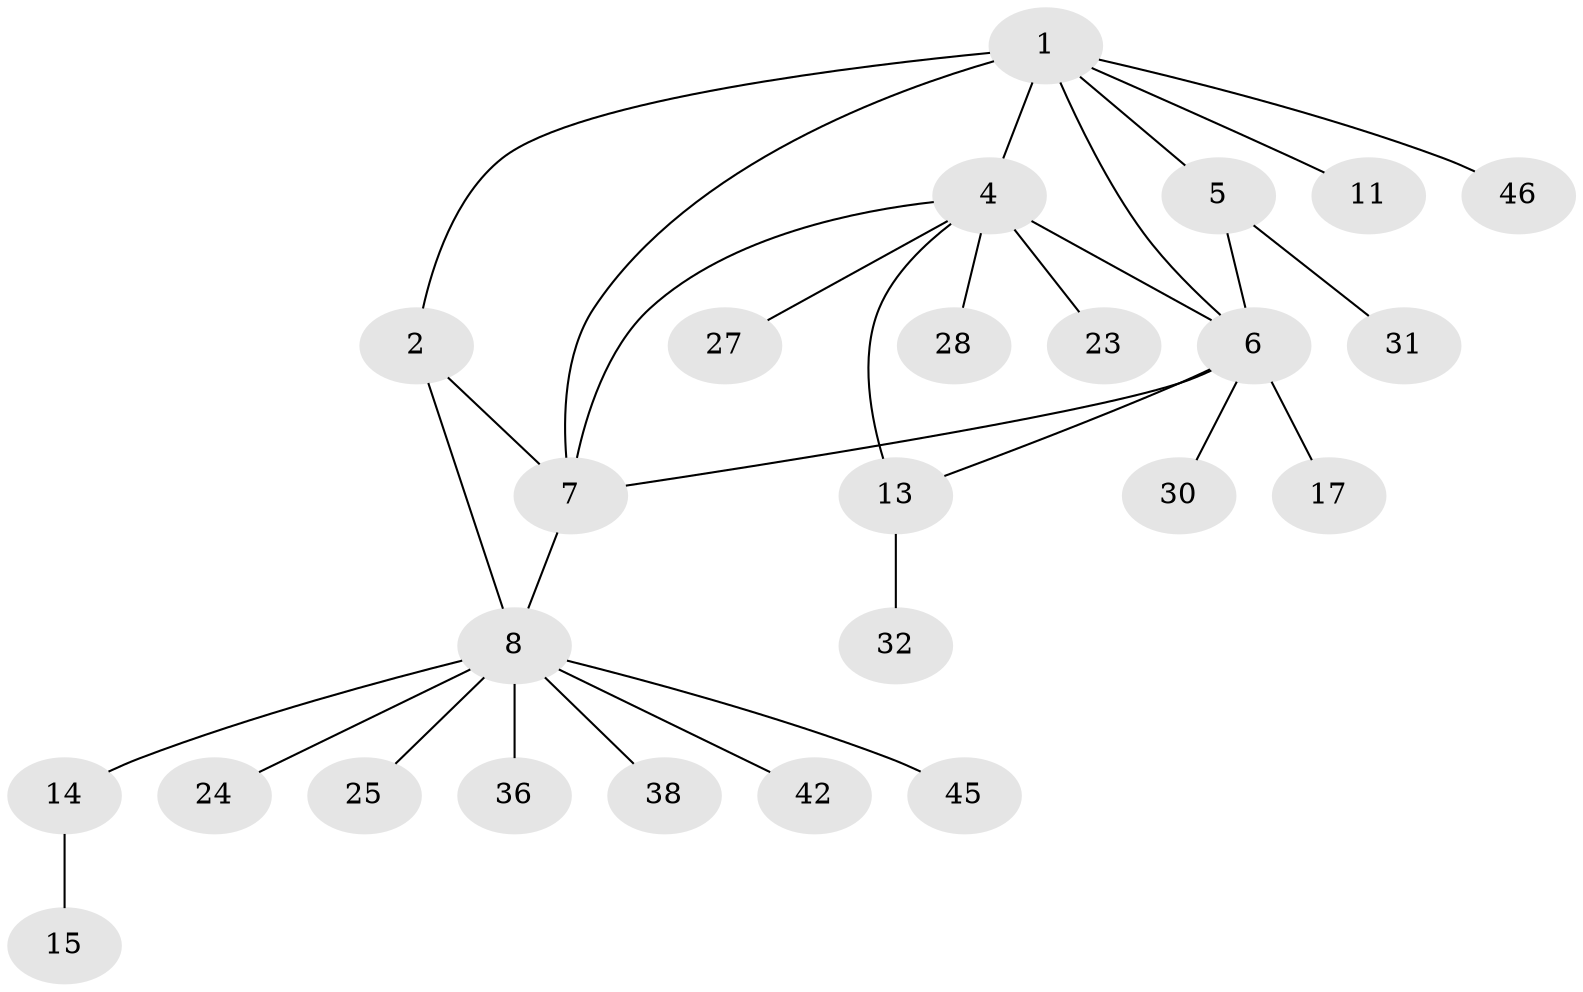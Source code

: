 // original degree distribution, {7: 0.02, 3: 0.16, 8: 0.02, 5: 0.04, 6: 0.04, 9: 0.02, 4: 0.02, 1: 0.48, 2: 0.2}
// Generated by graph-tools (version 1.1) at 2025/19/03/04/25 18:19:36]
// undirected, 25 vertices, 31 edges
graph export_dot {
graph [start="1"]
  node [color=gray90,style=filled];
  1 [super="+3"];
  2 [super="+40"];
  4 [super="+16+9+12"];
  5;
  6 [super="+10"];
  7 [super="+22"];
  8;
  11 [super="+50+47"];
  13 [super="+39"];
  14 [super="+29"];
  15;
  17 [super="+19"];
  23;
  24 [super="+48"];
  25 [super="+37"];
  27 [super="+34"];
  28 [super="+49"];
  30;
  31;
  32;
  36 [super="+44"];
  38;
  42;
  45;
  46;
  1 -- 2;
  1 -- 5;
  1 -- 11;
  1 -- 46;
  1 -- 4 [weight=2];
  1 -- 7;
  1 -- 6;
  2 -- 8;
  2 -- 7;
  4 -- 6 [weight=2];
  4 -- 23;
  4 -- 28;
  4 -- 13;
  4 -- 7;
  4 -- 27;
  5 -- 6;
  5 -- 31;
  6 -- 7 [weight=2];
  6 -- 17;
  6 -- 13;
  6 -- 30;
  7 -- 8;
  8 -- 14;
  8 -- 24;
  8 -- 25;
  8 -- 36;
  8 -- 38;
  8 -- 42;
  8 -- 45;
  13 -- 32;
  14 -- 15;
}
